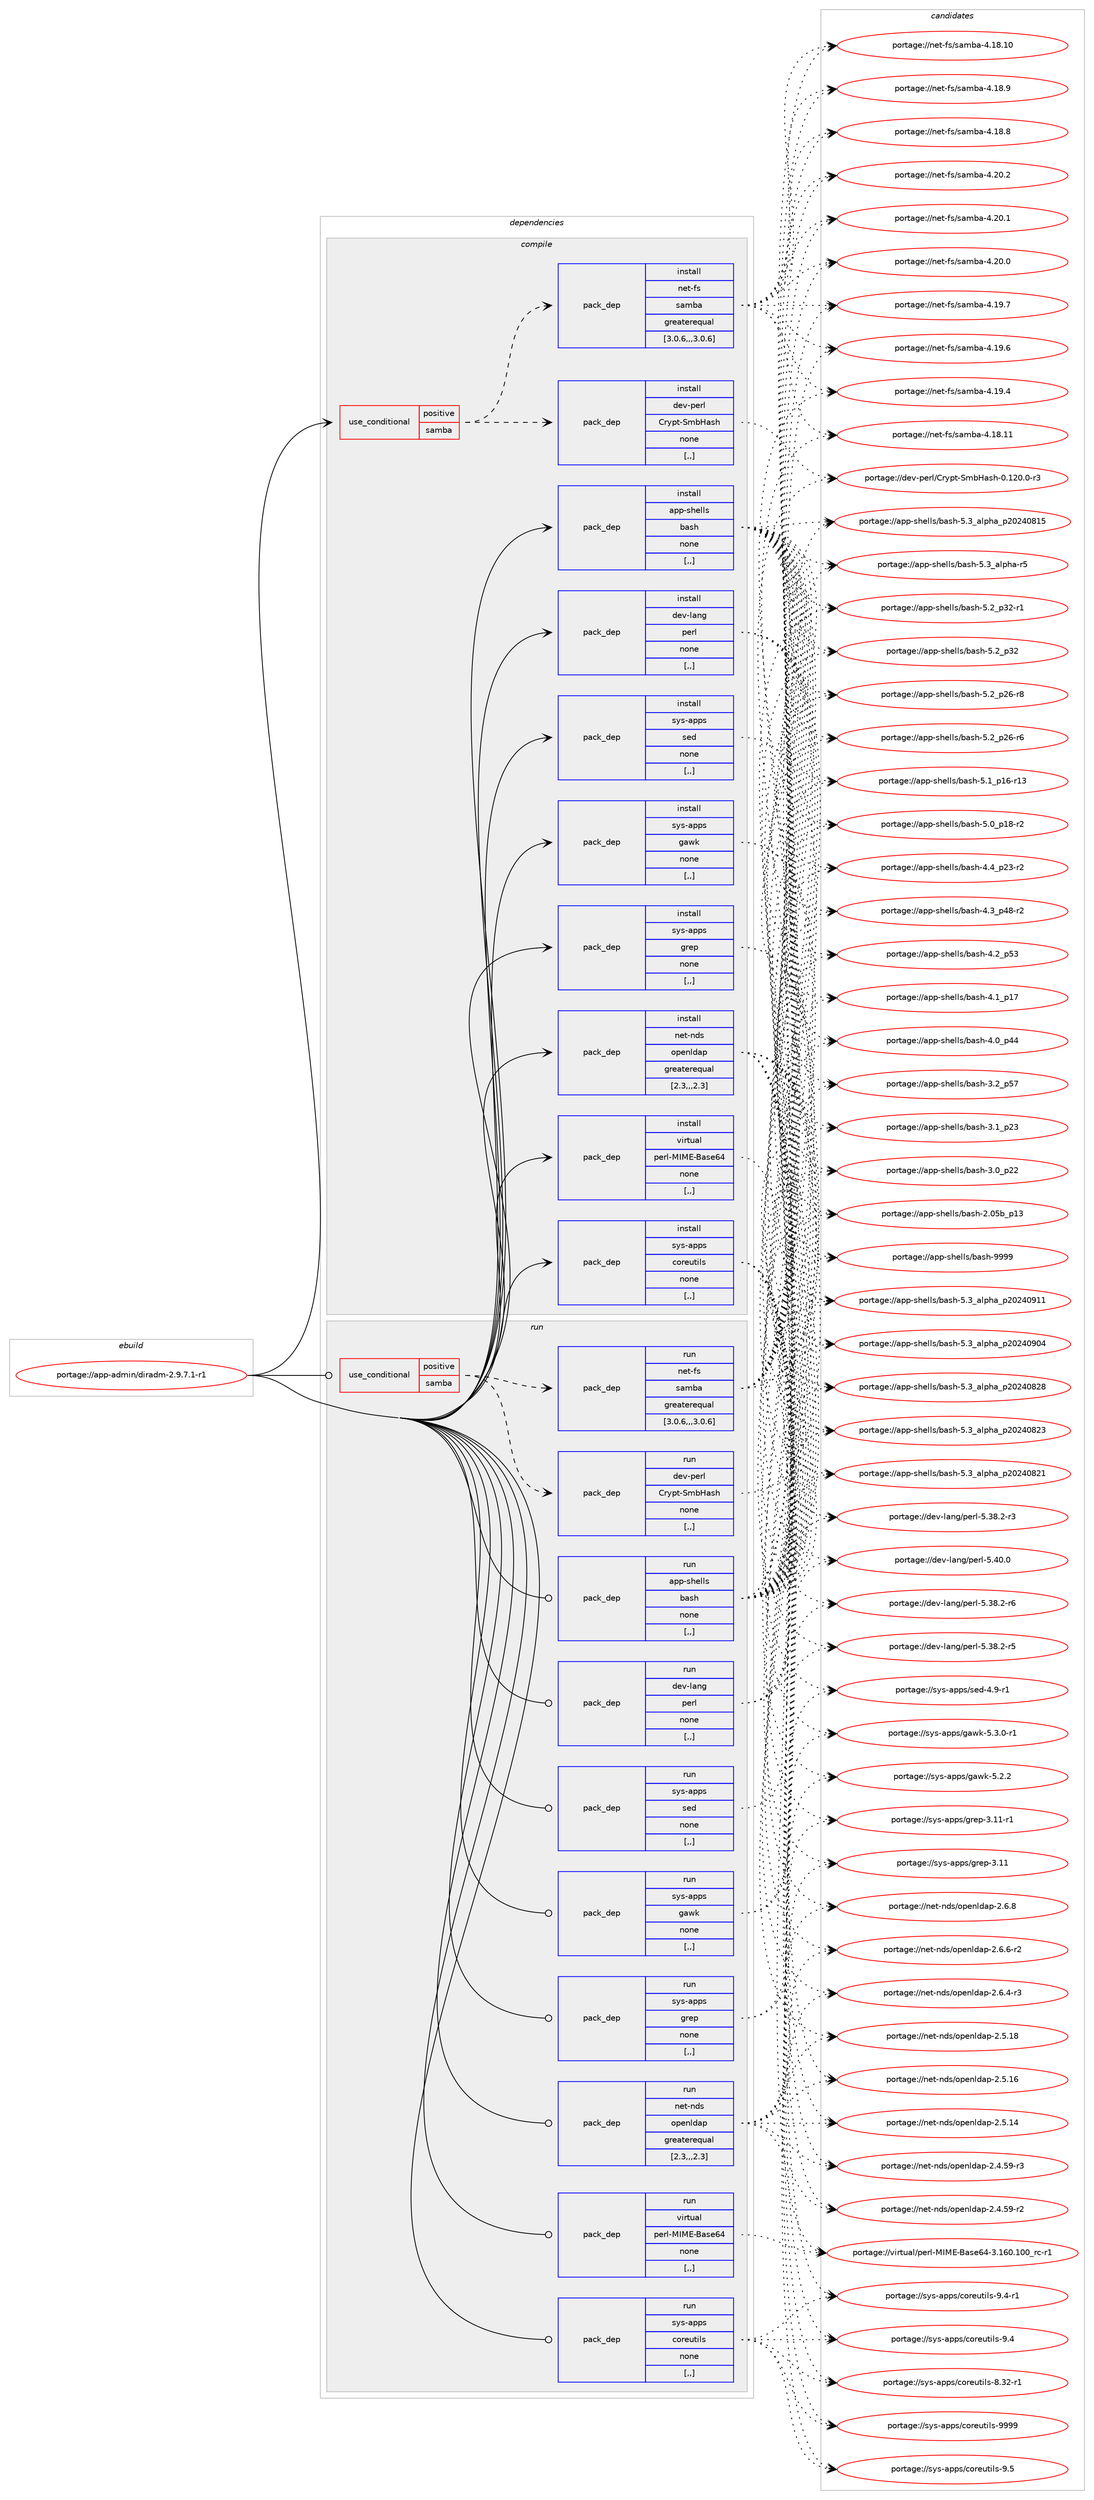 digraph prolog {

# *************
# Graph options
# *************

newrank=true;
concentrate=true;
compound=true;
graph [rankdir=LR,fontname=Helvetica,fontsize=10,ranksep=1.5];#, ranksep=2.5, nodesep=0.2];
edge  [arrowhead=vee];
node  [fontname=Helvetica,fontsize=10];

# **********
# The ebuild
# **********

subgraph cluster_leftcol {
color=gray;
label=<<i>ebuild</i>>;
id [label="portage://app-admin/diradm-2.9.7.1-r1", color=red, width=4, href="../app-admin/diradm-2.9.7.1-r1.svg"];
}

# ****************
# The dependencies
# ****************

subgraph cluster_midcol {
color=gray;
label=<<i>dependencies</i>>;
subgraph cluster_compile {
fillcolor="#eeeeee";
style=filled;
label=<<i>compile</i>>;
subgraph cond130279 {
dependency495891 [label=<<TABLE BORDER="0" CELLBORDER="1" CELLSPACING="0" CELLPADDING="4"><TR><TD ROWSPAN="3" CELLPADDING="10">use_conditional</TD></TR><TR><TD>positive</TD></TR><TR><TD>samba</TD></TR></TABLE>>, shape=none, color=red];
subgraph pack362007 {
dependency495892 [label=<<TABLE BORDER="0" CELLBORDER="1" CELLSPACING="0" CELLPADDING="4" WIDTH="220"><TR><TD ROWSPAN="6" CELLPADDING="30">pack_dep</TD></TR><TR><TD WIDTH="110">install</TD></TR><TR><TD>dev-perl</TD></TR><TR><TD>Crypt-SmbHash</TD></TR><TR><TD>none</TD></TR><TR><TD>[,,]</TD></TR></TABLE>>, shape=none, color=blue];
}
dependency495891:e -> dependency495892:w [weight=20,style="dashed",arrowhead="vee"];
subgraph pack362008 {
dependency495893 [label=<<TABLE BORDER="0" CELLBORDER="1" CELLSPACING="0" CELLPADDING="4" WIDTH="220"><TR><TD ROWSPAN="6" CELLPADDING="30">pack_dep</TD></TR><TR><TD WIDTH="110">install</TD></TR><TR><TD>net-fs</TD></TR><TR><TD>samba</TD></TR><TR><TD>greaterequal</TD></TR><TR><TD>[3.0.6,,,3.0.6]</TD></TR></TABLE>>, shape=none, color=blue];
}
dependency495891:e -> dependency495893:w [weight=20,style="dashed",arrowhead="vee"];
}
id:e -> dependency495891:w [weight=20,style="solid",arrowhead="vee"];
subgraph pack362009 {
dependency495894 [label=<<TABLE BORDER="0" CELLBORDER="1" CELLSPACING="0" CELLPADDING="4" WIDTH="220"><TR><TD ROWSPAN="6" CELLPADDING="30">pack_dep</TD></TR><TR><TD WIDTH="110">install</TD></TR><TR><TD>app-shells</TD></TR><TR><TD>bash</TD></TR><TR><TD>none</TD></TR><TR><TD>[,,]</TD></TR></TABLE>>, shape=none, color=blue];
}
id:e -> dependency495894:w [weight=20,style="solid",arrowhead="vee"];
subgraph pack362010 {
dependency495895 [label=<<TABLE BORDER="0" CELLBORDER="1" CELLSPACING="0" CELLPADDING="4" WIDTH="220"><TR><TD ROWSPAN="6" CELLPADDING="30">pack_dep</TD></TR><TR><TD WIDTH="110">install</TD></TR><TR><TD>dev-lang</TD></TR><TR><TD>perl</TD></TR><TR><TD>none</TD></TR><TR><TD>[,,]</TD></TR></TABLE>>, shape=none, color=blue];
}
id:e -> dependency495895:w [weight=20,style="solid",arrowhead="vee"];
subgraph pack362011 {
dependency495896 [label=<<TABLE BORDER="0" CELLBORDER="1" CELLSPACING="0" CELLPADDING="4" WIDTH="220"><TR><TD ROWSPAN="6" CELLPADDING="30">pack_dep</TD></TR><TR><TD WIDTH="110">install</TD></TR><TR><TD>net-nds</TD></TR><TR><TD>openldap</TD></TR><TR><TD>greaterequal</TD></TR><TR><TD>[2.3,,,2.3]</TD></TR></TABLE>>, shape=none, color=blue];
}
id:e -> dependency495896:w [weight=20,style="solid",arrowhead="vee"];
subgraph pack362012 {
dependency495897 [label=<<TABLE BORDER="0" CELLBORDER="1" CELLSPACING="0" CELLPADDING="4" WIDTH="220"><TR><TD ROWSPAN="6" CELLPADDING="30">pack_dep</TD></TR><TR><TD WIDTH="110">install</TD></TR><TR><TD>sys-apps</TD></TR><TR><TD>coreutils</TD></TR><TR><TD>none</TD></TR><TR><TD>[,,]</TD></TR></TABLE>>, shape=none, color=blue];
}
id:e -> dependency495897:w [weight=20,style="solid",arrowhead="vee"];
subgraph pack362013 {
dependency495898 [label=<<TABLE BORDER="0" CELLBORDER="1" CELLSPACING="0" CELLPADDING="4" WIDTH="220"><TR><TD ROWSPAN="6" CELLPADDING="30">pack_dep</TD></TR><TR><TD WIDTH="110">install</TD></TR><TR><TD>sys-apps</TD></TR><TR><TD>gawk</TD></TR><TR><TD>none</TD></TR><TR><TD>[,,]</TD></TR></TABLE>>, shape=none, color=blue];
}
id:e -> dependency495898:w [weight=20,style="solid",arrowhead="vee"];
subgraph pack362014 {
dependency495899 [label=<<TABLE BORDER="0" CELLBORDER="1" CELLSPACING="0" CELLPADDING="4" WIDTH="220"><TR><TD ROWSPAN="6" CELLPADDING="30">pack_dep</TD></TR><TR><TD WIDTH="110">install</TD></TR><TR><TD>sys-apps</TD></TR><TR><TD>grep</TD></TR><TR><TD>none</TD></TR><TR><TD>[,,]</TD></TR></TABLE>>, shape=none, color=blue];
}
id:e -> dependency495899:w [weight=20,style="solid",arrowhead="vee"];
subgraph pack362015 {
dependency495900 [label=<<TABLE BORDER="0" CELLBORDER="1" CELLSPACING="0" CELLPADDING="4" WIDTH="220"><TR><TD ROWSPAN="6" CELLPADDING="30">pack_dep</TD></TR><TR><TD WIDTH="110">install</TD></TR><TR><TD>sys-apps</TD></TR><TR><TD>sed</TD></TR><TR><TD>none</TD></TR><TR><TD>[,,]</TD></TR></TABLE>>, shape=none, color=blue];
}
id:e -> dependency495900:w [weight=20,style="solid",arrowhead="vee"];
subgraph pack362016 {
dependency495901 [label=<<TABLE BORDER="0" CELLBORDER="1" CELLSPACING="0" CELLPADDING="4" WIDTH="220"><TR><TD ROWSPAN="6" CELLPADDING="30">pack_dep</TD></TR><TR><TD WIDTH="110">install</TD></TR><TR><TD>virtual</TD></TR><TR><TD>perl-MIME-Base64</TD></TR><TR><TD>none</TD></TR><TR><TD>[,,]</TD></TR></TABLE>>, shape=none, color=blue];
}
id:e -> dependency495901:w [weight=20,style="solid",arrowhead="vee"];
}
subgraph cluster_compileandrun {
fillcolor="#eeeeee";
style=filled;
label=<<i>compile and run</i>>;
}
subgraph cluster_run {
fillcolor="#eeeeee";
style=filled;
label=<<i>run</i>>;
subgraph cond130280 {
dependency495902 [label=<<TABLE BORDER="0" CELLBORDER="1" CELLSPACING="0" CELLPADDING="4"><TR><TD ROWSPAN="3" CELLPADDING="10">use_conditional</TD></TR><TR><TD>positive</TD></TR><TR><TD>samba</TD></TR></TABLE>>, shape=none, color=red];
subgraph pack362017 {
dependency495903 [label=<<TABLE BORDER="0" CELLBORDER="1" CELLSPACING="0" CELLPADDING="4" WIDTH="220"><TR><TD ROWSPAN="6" CELLPADDING="30">pack_dep</TD></TR><TR><TD WIDTH="110">run</TD></TR><TR><TD>dev-perl</TD></TR><TR><TD>Crypt-SmbHash</TD></TR><TR><TD>none</TD></TR><TR><TD>[,,]</TD></TR></TABLE>>, shape=none, color=blue];
}
dependency495902:e -> dependency495903:w [weight=20,style="dashed",arrowhead="vee"];
subgraph pack362018 {
dependency495904 [label=<<TABLE BORDER="0" CELLBORDER="1" CELLSPACING="0" CELLPADDING="4" WIDTH="220"><TR><TD ROWSPAN="6" CELLPADDING="30">pack_dep</TD></TR><TR><TD WIDTH="110">run</TD></TR><TR><TD>net-fs</TD></TR><TR><TD>samba</TD></TR><TR><TD>greaterequal</TD></TR><TR><TD>[3.0.6,,,3.0.6]</TD></TR></TABLE>>, shape=none, color=blue];
}
dependency495902:e -> dependency495904:w [weight=20,style="dashed",arrowhead="vee"];
}
id:e -> dependency495902:w [weight=20,style="solid",arrowhead="odot"];
subgraph pack362019 {
dependency495905 [label=<<TABLE BORDER="0" CELLBORDER="1" CELLSPACING="0" CELLPADDING="4" WIDTH="220"><TR><TD ROWSPAN="6" CELLPADDING="30">pack_dep</TD></TR><TR><TD WIDTH="110">run</TD></TR><TR><TD>app-shells</TD></TR><TR><TD>bash</TD></TR><TR><TD>none</TD></TR><TR><TD>[,,]</TD></TR></TABLE>>, shape=none, color=blue];
}
id:e -> dependency495905:w [weight=20,style="solid",arrowhead="odot"];
subgraph pack362020 {
dependency495906 [label=<<TABLE BORDER="0" CELLBORDER="1" CELLSPACING="0" CELLPADDING="4" WIDTH="220"><TR><TD ROWSPAN="6" CELLPADDING="30">pack_dep</TD></TR><TR><TD WIDTH="110">run</TD></TR><TR><TD>dev-lang</TD></TR><TR><TD>perl</TD></TR><TR><TD>none</TD></TR><TR><TD>[,,]</TD></TR></TABLE>>, shape=none, color=blue];
}
id:e -> dependency495906:w [weight=20,style="solid",arrowhead="odot"];
subgraph pack362021 {
dependency495907 [label=<<TABLE BORDER="0" CELLBORDER="1" CELLSPACING="0" CELLPADDING="4" WIDTH="220"><TR><TD ROWSPAN="6" CELLPADDING="30">pack_dep</TD></TR><TR><TD WIDTH="110">run</TD></TR><TR><TD>net-nds</TD></TR><TR><TD>openldap</TD></TR><TR><TD>greaterequal</TD></TR><TR><TD>[2.3,,,2.3]</TD></TR></TABLE>>, shape=none, color=blue];
}
id:e -> dependency495907:w [weight=20,style="solid",arrowhead="odot"];
subgraph pack362022 {
dependency495908 [label=<<TABLE BORDER="0" CELLBORDER="1" CELLSPACING="0" CELLPADDING="4" WIDTH="220"><TR><TD ROWSPAN="6" CELLPADDING="30">pack_dep</TD></TR><TR><TD WIDTH="110">run</TD></TR><TR><TD>sys-apps</TD></TR><TR><TD>coreutils</TD></TR><TR><TD>none</TD></TR><TR><TD>[,,]</TD></TR></TABLE>>, shape=none, color=blue];
}
id:e -> dependency495908:w [weight=20,style="solid",arrowhead="odot"];
subgraph pack362023 {
dependency495909 [label=<<TABLE BORDER="0" CELLBORDER="1" CELLSPACING="0" CELLPADDING="4" WIDTH="220"><TR><TD ROWSPAN="6" CELLPADDING="30">pack_dep</TD></TR><TR><TD WIDTH="110">run</TD></TR><TR><TD>sys-apps</TD></TR><TR><TD>gawk</TD></TR><TR><TD>none</TD></TR><TR><TD>[,,]</TD></TR></TABLE>>, shape=none, color=blue];
}
id:e -> dependency495909:w [weight=20,style="solid",arrowhead="odot"];
subgraph pack362024 {
dependency495910 [label=<<TABLE BORDER="0" CELLBORDER="1" CELLSPACING="0" CELLPADDING="4" WIDTH="220"><TR><TD ROWSPAN="6" CELLPADDING="30">pack_dep</TD></TR><TR><TD WIDTH="110">run</TD></TR><TR><TD>sys-apps</TD></TR><TR><TD>grep</TD></TR><TR><TD>none</TD></TR><TR><TD>[,,]</TD></TR></TABLE>>, shape=none, color=blue];
}
id:e -> dependency495910:w [weight=20,style="solid",arrowhead="odot"];
subgraph pack362025 {
dependency495911 [label=<<TABLE BORDER="0" CELLBORDER="1" CELLSPACING="0" CELLPADDING="4" WIDTH="220"><TR><TD ROWSPAN="6" CELLPADDING="30">pack_dep</TD></TR><TR><TD WIDTH="110">run</TD></TR><TR><TD>sys-apps</TD></TR><TR><TD>sed</TD></TR><TR><TD>none</TD></TR><TR><TD>[,,]</TD></TR></TABLE>>, shape=none, color=blue];
}
id:e -> dependency495911:w [weight=20,style="solid",arrowhead="odot"];
subgraph pack362026 {
dependency495912 [label=<<TABLE BORDER="0" CELLBORDER="1" CELLSPACING="0" CELLPADDING="4" WIDTH="220"><TR><TD ROWSPAN="6" CELLPADDING="30">pack_dep</TD></TR><TR><TD WIDTH="110">run</TD></TR><TR><TD>virtual</TD></TR><TR><TD>perl-MIME-Base64</TD></TR><TR><TD>none</TD></TR><TR><TD>[,,]</TD></TR></TABLE>>, shape=none, color=blue];
}
id:e -> dependency495912:w [weight=20,style="solid",arrowhead="odot"];
}
}

# **************
# The candidates
# **************

subgraph cluster_choices {
rank=same;
color=gray;
label=<<i>candidates</i>>;

subgraph choice362007 {
color=black;
nodesep=1;
choice100101118451121011141084767114121112116458310998729711510445484649504846484511451 [label="portage://dev-perl/Crypt-SmbHash-0.120.0-r3", color=red, width=4,href="../dev-perl/Crypt-SmbHash-0.120.0-r3.svg"];
dependency495892:e -> choice100101118451121011141084767114121112116458310998729711510445484649504846484511451:w [style=dotted,weight="100"];
}
subgraph choice362008 {
color=black;
nodesep=1;
choice110101116451021154711597109989745524650484650 [label="portage://net-fs/samba-4.20.2", color=red, width=4,href="../net-fs/samba-4.20.2.svg"];
choice110101116451021154711597109989745524650484649 [label="portage://net-fs/samba-4.20.1", color=red, width=4,href="../net-fs/samba-4.20.1.svg"];
choice110101116451021154711597109989745524650484648 [label="portage://net-fs/samba-4.20.0", color=red, width=4,href="../net-fs/samba-4.20.0.svg"];
choice110101116451021154711597109989745524649574655 [label="portage://net-fs/samba-4.19.7", color=red, width=4,href="../net-fs/samba-4.19.7.svg"];
choice110101116451021154711597109989745524649574654 [label="portage://net-fs/samba-4.19.6", color=red, width=4,href="../net-fs/samba-4.19.6.svg"];
choice110101116451021154711597109989745524649574652 [label="portage://net-fs/samba-4.19.4", color=red, width=4,href="../net-fs/samba-4.19.4.svg"];
choice11010111645102115471159710998974552464956464949 [label="portage://net-fs/samba-4.18.11", color=red, width=4,href="../net-fs/samba-4.18.11.svg"];
choice11010111645102115471159710998974552464956464948 [label="portage://net-fs/samba-4.18.10", color=red, width=4,href="../net-fs/samba-4.18.10.svg"];
choice110101116451021154711597109989745524649564657 [label="portage://net-fs/samba-4.18.9", color=red, width=4,href="../net-fs/samba-4.18.9.svg"];
choice110101116451021154711597109989745524649564656 [label="portage://net-fs/samba-4.18.8", color=red, width=4,href="../net-fs/samba-4.18.8.svg"];
dependency495893:e -> choice110101116451021154711597109989745524650484650:w [style=dotted,weight="100"];
dependency495893:e -> choice110101116451021154711597109989745524650484649:w [style=dotted,weight="100"];
dependency495893:e -> choice110101116451021154711597109989745524650484648:w [style=dotted,weight="100"];
dependency495893:e -> choice110101116451021154711597109989745524649574655:w [style=dotted,weight="100"];
dependency495893:e -> choice110101116451021154711597109989745524649574654:w [style=dotted,weight="100"];
dependency495893:e -> choice110101116451021154711597109989745524649574652:w [style=dotted,weight="100"];
dependency495893:e -> choice11010111645102115471159710998974552464956464949:w [style=dotted,weight="100"];
dependency495893:e -> choice11010111645102115471159710998974552464956464948:w [style=dotted,weight="100"];
dependency495893:e -> choice110101116451021154711597109989745524649564657:w [style=dotted,weight="100"];
dependency495893:e -> choice110101116451021154711597109989745524649564656:w [style=dotted,weight="100"];
}
subgraph choice362009 {
color=black;
nodesep=1;
choice97112112451151041011081081154798971151044557575757 [label="portage://app-shells/bash-9999", color=red, width=4,href="../app-shells/bash-9999.svg"];
choice971121124511510410110810811547989711510445534651959710811210497951125048505248574949 [label="portage://app-shells/bash-5.3_alpha_p20240911", color=red, width=4,href="../app-shells/bash-5.3_alpha_p20240911.svg"];
choice971121124511510410110810811547989711510445534651959710811210497951125048505248574852 [label="portage://app-shells/bash-5.3_alpha_p20240904", color=red, width=4,href="../app-shells/bash-5.3_alpha_p20240904.svg"];
choice971121124511510410110810811547989711510445534651959710811210497951125048505248565056 [label="portage://app-shells/bash-5.3_alpha_p20240828", color=red, width=4,href="../app-shells/bash-5.3_alpha_p20240828.svg"];
choice971121124511510410110810811547989711510445534651959710811210497951125048505248565051 [label="portage://app-shells/bash-5.3_alpha_p20240823", color=red, width=4,href="../app-shells/bash-5.3_alpha_p20240823.svg"];
choice971121124511510410110810811547989711510445534651959710811210497951125048505248565049 [label="portage://app-shells/bash-5.3_alpha_p20240821", color=red, width=4,href="../app-shells/bash-5.3_alpha_p20240821.svg"];
choice971121124511510410110810811547989711510445534651959710811210497951125048505248564953 [label="portage://app-shells/bash-5.3_alpha_p20240815", color=red, width=4,href="../app-shells/bash-5.3_alpha_p20240815.svg"];
choice9711211245115104101108108115479897115104455346519597108112104974511453 [label="portage://app-shells/bash-5.3_alpha-r5", color=red, width=4,href="../app-shells/bash-5.3_alpha-r5.svg"];
choice9711211245115104101108108115479897115104455346509511251504511449 [label="portage://app-shells/bash-5.2_p32-r1", color=red, width=4,href="../app-shells/bash-5.2_p32-r1.svg"];
choice971121124511510410110810811547989711510445534650951125150 [label="portage://app-shells/bash-5.2_p32", color=red, width=4,href="../app-shells/bash-5.2_p32.svg"];
choice9711211245115104101108108115479897115104455346509511250544511456 [label="portage://app-shells/bash-5.2_p26-r8", color=red, width=4,href="../app-shells/bash-5.2_p26-r8.svg"];
choice9711211245115104101108108115479897115104455346509511250544511454 [label="portage://app-shells/bash-5.2_p26-r6", color=red, width=4,href="../app-shells/bash-5.2_p26-r6.svg"];
choice971121124511510410110810811547989711510445534649951124954451144951 [label="portage://app-shells/bash-5.1_p16-r13", color=red, width=4,href="../app-shells/bash-5.1_p16-r13.svg"];
choice9711211245115104101108108115479897115104455346489511249564511450 [label="portage://app-shells/bash-5.0_p18-r2", color=red, width=4,href="../app-shells/bash-5.0_p18-r2.svg"];
choice9711211245115104101108108115479897115104455246529511250514511450 [label="portage://app-shells/bash-4.4_p23-r2", color=red, width=4,href="../app-shells/bash-4.4_p23-r2.svg"];
choice9711211245115104101108108115479897115104455246519511252564511450 [label="portage://app-shells/bash-4.3_p48-r2", color=red, width=4,href="../app-shells/bash-4.3_p48-r2.svg"];
choice971121124511510410110810811547989711510445524650951125351 [label="portage://app-shells/bash-4.2_p53", color=red, width=4,href="../app-shells/bash-4.2_p53.svg"];
choice971121124511510410110810811547989711510445524649951124955 [label="portage://app-shells/bash-4.1_p17", color=red, width=4,href="../app-shells/bash-4.1_p17.svg"];
choice971121124511510410110810811547989711510445524648951125252 [label="portage://app-shells/bash-4.0_p44", color=red, width=4,href="../app-shells/bash-4.0_p44.svg"];
choice971121124511510410110810811547989711510445514650951125355 [label="portage://app-shells/bash-3.2_p57", color=red, width=4,href="../app-shells/bash-3.2_p57.svg"];
choice971121124511510410110810811547989711510445514649951125051 [label="portage://app-shells/bash-3.1_p23", color=red, width=4,href="../app-shells/bash-3.1_p23.svg"];
choice971121124511510410110810811547989711510445514648951125050 [label="portage://app-shells/bash-3.0_p22", color=red, width=4,href="../app-shells/bash-3.0_p22.svg"];
choice9711211245115104101108108115479897115104455046485398951124951 [label="portage://app-shells/bash-2.05b_p13", color=red, width=4,href="../app-shells/bash-2.05b_p13.svg"];
dependency495894:e -> choice97112112451151041011081081154798971151044557575757:w [style=dotted,weight="100"];
dependency495894:e -> choice971121124511510410110810811547989711510445534651959710811210497951125048505248574949:w [style=dotted,weight="100"];
dependency495894:e -> choice971121124511510410110810811547989711510445534651959710811210497951125048505248574852:w [style=dotted,weight="100"];
dependency495894:e -> choice971121124511510410110810811547989711510445534651959710811210497951125048505248565056:w [style=dotted,weight="100"];
dependency495894:e -> choice971121124511510410110810811547989711510445534651959710811210497951125048505248565051:w [style=dotted,weight="100"];
dependency495894:e -> choice971121124511510410110810811547989711510445534651959710811210497951125048505248565049:w [style=dotted,weight="100"];
dependency495894:e -> choice971121124511510410110810811547989711510445534651959710811210497951125048505248564953:w [style=dotted,weight="100"];
dependency495894:e -> choice9711211245115104101108108115479897115104455346519597108112104974511453:w [style=dotted,weight="100"];
dependency495894:e -> choice9711211245115104101108108115479897115104455346509511251504511449:w [style=dotted,weight="100"];
dependency495894:e -> choice971121124511510410110810811547989711510445534650951125150:w [style=dotted,weight="100"];
dependency495894:e -> choice9711211245115104101108108115479897115104455346509511250544511456:w [style=dotted,weight="100"];
dependency495894:e -> choice9711211245115104101108108115479897115104455346509511250544511454:w [style=dotted,weight="100"];
dependency495894:e -> choice971121124511510410110810811547989711510445534649951124954451144951:w [style=dotted,weight="100"];
dependency495894:e -> choice9711211245115104101108108115479897115104455346489511249564511450:w [style=dotted,weight="100"];
dependency495894:e -> choice9711211245115104101108108115479897115104455246529511250514511450:w [style=dotted,weight="100"];
dependency495894:e -> choice9711211245115104101108108115479897115104455246519511252564511450:w [style=dotted,weight="100"];
dependency495894:e -> choice971121124511510410110810811547989711510445524650951125351:w [style=dotted,weight="100"];
dependency495894:e -> choice971121124511510410110810811547989711510445524649951124955:w [style=dotted,weight="100"];
dependency495894:e -> choice971121124511510410110810811547989711510445524648951125252:w [style=dotted,weight="100"];
dependency495894:e -> choice971121124511510410110810811547989711510445514650951125355:w [style=dotted,weight="100"];
dependency495894:e -> choice971121124511510410110810811547989711510445514649951125051:w [style=dotted,weight="100"];
dependency495894:e -> choice971121124511510410110810811547989711510445514648951125050:w [style=dotted,weight="100"];
dependency495894:e -> choice9711211245115104101108108115479897115104455046485398951124951:w [style=dotted,weight="100"];
}
subgraph choice362010 {
color=black;
nodesep=1;
choice10010111845108971101034711210111410845534652484648 [label="portage://dev-lang/perl-5.40.0", color=red, width=4,href="../dev-lang/perl-5.40.0.svg"];
choice100101118451089711010347112101114108455346515646504511454 [label="portage://dev-lang/perl-5.38.2-r6", color=red, width=4,href="../dev-lang/perl-5.38.2-r6.svg"];
choice100101118451089711010347112101114108455346515646504511453 [label="portage://dev-lang/perl-5.38.2-r5", color=red, width=4,href="../dev-lang/perl-5.38.2-r5.svg"];
choice100101118451089711010347112101114108455346515646504511451 [label="portage://dev-lang/perl-5.38.2-r3", color=red, width=4,href="../dev-lang/perl-5.38.2-r3.svg"];
dependency495895:e -> choice10010111845108971101034711210111410845534652484648:w [style=dotted,weight="100"];
dependency495895:e -> choice100101118451089711010347112101114108455346515646504511454:w [style=dotted,weight="100"];
dependency495895:e -> choice100101118451089711010347112101114108455346515646504511453:w [style=dotted,weight="100"];
dependency495895:e -> choice100101118451089711010347112101114108455346515646504511451:w [style=dotted,weight="100"];
}
subgraph choice362011 {
color=black;
nodesep=1;
choice110101116451101001154711111210111010810097112455046544656 [label="portage://net-nds/openldap-2.6.8", color=red, width=4,href="../net-nds/openldap-2.6.8.svg"];
choice1101011164511010011547111112101110108100971124550465446544511450 [label="portage://net-nds/openldap-2.6.6-r2", color=red, width=4,href="../net-nds/openldap-2.6.6-r2.svg"];
choice1101011164511010011547111112101110108100971124550465446524511451 [label="portage://net-nds/openldap-2.6.4-r3", color=red, width=4,href="../net-nds/openldap-2.6.4-r3.svg"];
choice11010111645110100115471111121011101081009711245504653464956 [label="portage://net-nds/openldap-2.5.18", color=red, width=4,href="../net-nds/openldap-2.5.18.svg"];
choice11010111645110100115471111121011101081009711245504653464954 [label="portage://net-nds/openldap-2.5.16", color=red, width=4,href="../net-nds/openldap-2.5.16.svg"];
choice11010111645110100115471111121011101081009711245504653464952 [label="portage://net-nds/openldap-2.5.14", color=red, width=4,href="../net-nds/openldap-2.5.14.svg"];
choice110101116451101001154711111210111010810097112455046524653574511451 [label="portage://net-nds/openldap-2.4.59-r3", color=red, width=4,href="../net-nds/openldap-2.4.59-r3.svg"];
choice110101116451101001154711111210111010810097112455046524653574511450 [label="portage://net-nds/openldap-2.4.59-r2", color=red, width=4,href="../net-nds/openldap-2.4.59-r2.svg"];
dependency495896:e -> choice110101116451101001154711111210111010810097112455046544656:w [style=dotted,weight="100"];
dependency495896:e -> choice1101011164511010011547111112101110108100971124550465446544511450:w [style=dotted,weight="100"];
dependency495896:e -> choice1101011164511010011547111112101110108100971124550465446524511451:w [style=dotted,weight="100"];
dependency495896:e -> choice11010111645110100115471111121011101081009711245504653464956:w [style=dotted,weight="100"];
dependency495896:e -> choice11010111645110100115471111121011101081009711245504653464954:w [style=dotted,weight="100"];
dependency495896:e -> choice11010111645110100115471111121011101081009711245504653464952:w [style=dotted,weight="100"];
dependency495896:e -> choice110101116451101001154711111210111010810097112455046524653574511451:w [style=dotted,weight="100"];
dependency495896:e -> choice110101116451101001154711111210111010810097112455046524653574511450:w [style=dotted,weight="100"];
}
subgraph choice362012 {
color=black;
nodesep=1;
choice115121115459711211211547991111141011171161051081154557575757 [label="portage://sys-apps/coreutils-9999", color=red, width=4,href="../sys-apps/coreutils-9999.svg"];
choice1151211154597112112115479911111410111711610510811545574653 [label="portage://sys-apps/coreutils-9.5", color=red, width=4,href="../sys-apps/coreutils-9.5.svg"];
choice11512111545971121121154799111114101117116105108115455746524511449 [label="portage://sys-apps/coreutils-9.4-r1", color=red, width=4,href="../sys-apps/coreutils-9.4-r1.svg"];
choice1151211154597112112115479911111410111711610510811545574652 [label="portage://sys-apps/coreutils-9.4", color=red, width=4,href="../sys-apps/coreutils-9.4.svg"];
choice1151211154597112112115479911111410111711610510811545564651504511449 [label="portage://sys-apps/coreutils-8.32-r1", color=red, width=4,href="../sys-apps/coreutils-8.32-r1.svg"];
dependency495897:e -> choice115121115459711211211547991111141011171161051081154557575757:w [style=dotted,weight="100"];
dependency495897:e -> choice1151211154597112112115479911111410111711610510811545574653:w [style=dotted,weight="100"];
dependency495897:e -> choice11512111545971121121154799111114101117116105108115455746524511449:w [style=dotted,weight="100"];
dependency495897:e -> choice1151211154597112112115479911111410111711610510811545574652:w [style=dotted,weight="100"];
dependency495897:e -> choice1151211154597112112115479911111410111711610510811545564651504511449:w [style=dotted,weight="100"];
}
subgraph choice362013 {
color=black;
nodesep=1;
choice115121115459711211211547103971191074553465146484511449 [label="portage://sys-apps/gawk-5.3.0-r1", color=red, width=4,href="../sys-apps/gawk-5.3.0-r1.svg"];
choice11512111545971121121154710397119107455346504650 [label="portage://sys-apps/gawk-5.2.2", color=red, width=4,href="../sys-apps/gawk-5.2.2.svg"];
dependency495898:e -> choice115121115459711211211547103971191074553465146484511449:w [style=dotted,weight="100"];
dependency495898:e -> choice11512111545971121121154710397119107455346504650:w [style=dotted,weight="100"];
}
subgraph choice362014 {
color=black;
nodesep=1;
choice11512111545971121121154710311410111245514649494511449 [label="portage://sys-apps/grep-3.11-r1", color=red, width=4,href="../sys-apps/grep-3.11-r1.svg"];
choice1151211154597112112115471031141011124551464949 [label="portage://sys-apps/grep-3.11", color=red, width=4,href="../sys-apps/grep-3.11.svg"];
dependency495899:e -> choice11512111545971121121154710311410111245514649494511449:w [style=dotted,weight="100"];
dependency495899:e -> choice1151211154597112112115471031141011124551464949:w [style=dotted,weight="100"];
}
subgraph choice362015 {
color=black;
nodesep=1;
choice115121115459711211211547115101100455246574511449 [label="portage://sys-apps/sed-4.9-r1", color=red, width=4,href="../sys-apps/sed-4.9-r1.svg"];
dependency495900:e -> choice115121115459711211211547115101100455246574511449:w [style=dotted,weight="100"];
}
subgraph choice362016 {
color=black;
nodesep=1;
choice1181051141161179710847112101114108457773776945669711510154524551464954484649484895114994511449 [label="portage://virtual/perl-MIME-Base64-3.160.100_rc-r1", color=red, width=4,href="../virtual/perl-MIME-Base64-3.160.100_rc-r1.svg"];
dependency495901:e -> choice1181051141161179710847112101114108457773776945669711510154524551464954484649484895114994511449:w [style=dotted,weight="100"];
}
subgraph choice362017 {
color=black;
nodesep=1;
choice100101118451121011141084767114121112116458310998729711510445484649504846484511451 [label="portage://dev-perl/Crypt-SmbHash-0.120.0-r3", color=red, width=4,href="../dev-perl/Crypt-SmbHash-0.120.0-r3.svg"];
dependency495903:e -> choice100101118451121011141084767114121112116458310998729711510445484649504846484511451:w [style=dotted,weight="100"];
}
subgraph choice362018 {
color=black;
nodesep=1;
choice110101116451021154711597109989745524650484650 [label="portage://net-fs/samba-4.20.2", color=red, width=4,href="../net-fs/samba-4.20.2.svg"];
choice110101116451021154711597109989745524650484649 [label="portage://net-fs/samba-4.20.1", color=red, width=4,href="../net-fs/samba-4.20.1.svg"];
choice110101116451021154711597109989745524650484648 [label="portage://net-fs/samba-4.20.0", color=red, width=4,href="../net-fs/samba-4.20.0.svg"];
choice110101116451021154711597109989745524649574655 [label="portage://net-fs/samba-4.19.7", color=red, width=4,href="../net-fs/samba-4.19.7.svg"];
choice110101116451021154711597109989745524649574654 [label="portage://net-fs/samba-4.19.6", color=red, width=4,href="../net-fs/samba-4.19.6.svg"];
choice110101116451021154711597109989745524649574652 [label="portage://net-fs/samba-4.19.4", color=red, width=4,href="../net-fs/samba-4.19.4.svg"];
choice11010111645102115471159710998974552464956464949 [label="portage://net-fs/samba-4.18.11", color=red, width=4,href="../net-fs/samba-4.18.11.svg"];
choice11010111645102115471159710998974552464956464948 [label="portage://net-fs/samba-4.18.10", color=red, width=4,href="../net-fs/samba-4.18.10.svg"];
choice110101116451021154711597109989745524649564657 [label="portage://net-fs/samba-4.18.9", color=red, width=4,href="../net-fs/samba-4.18.9.svg"];
choice110101116451021154711597109989745524649564656 [label="portage://net-fs/samba-4.18.8", color=red, width=4,href="../net-fs/samba-4.18.8.svg"];
dependency495904:e -> choice110101116451021154711597109989745524650484650:w [style=dotted,weight="100"];
dependency495904:e -> choice110101116451021154711597109989745524650484649:w [style=dotted,weight="100"];
dependency495904:e -> choice110101116451021154711597109989745524650484648:w [style=dotted,weight="100"];
dependency495904:e -> choice110101116451021154711597109989745524649574655:w [style=dotted,weight="100"];
dependency495904:e -> choice110101116451021154711597109989745524649574654:w [style=dotted,weight="100"];
dependency495904:e -> choice110101116451021154711597109989745524649574652:w [style=dotted,weight="100"];
dependency495904:e -> choice11010111645102115471159710998974552464956464949:w [style=dotted,weight="100"];
dependency495904:e -> choice11010111645102115471159710998974552464956464948:w [style=dotted,weight="100"];
dependency495904:e -> choice110101116451021154711597109989745524649564657:w [style=dotted,weight="100"];
dependency495904:e -> choice110101116451021154711597109989745524649564656:w [style=dotted,weight="100"];
}
subgraph choice362019 {
color=black;
nodesep=1;
choice97112112451151041011081081154798971151044557575757 [label="portage://app-shells/bash-9999", color=red, width=4,href="../app-shells/bash-9999.svg"];
choice971121124511510410110810811547989711510445534651959710811210497951125048505248574949 [label="portage://app-shells/bash-5.3_alpha_p20240911", color=red, width=4,href="../app-shells/bash-5.3_alpha_p20240911.svg"];
choice971121124511510410110810811547989711510445534651959710811210497951125048505248574852 [label="portage://app-shells/bash-5.3_alpha_p20240904", color=red, width=4,href="../app-shells/bash-5.3_alpha_p20240904.svg"];
choice971121124511510410110810811547989711510445534651959710811210497951125048505248565056 [label="portage://app-shells/bash-5.3_alpha_p20240828", color=red, width=4,href="../app-shells/bash-5.3_alpha_p20240828.svg"];
choice971121124511510410110810811547989711510445534651959710811210497951125048505248565051 [label="portage://app-shells/bash-5.3_alpha_p20240823", color=red, width=4,href="../app-shells/bash-5.3_alpha_p20240823.svg"];
choice971121124511510410110810811547989711510445534651959710811210497951125048505248565049 [label="portage://app-shells/bash-5.3_alpha_p20240821", color=red, width=4,href="../app-shells/bash-5.3_alpha_p20240821.svg"];
choice971121124511510410110810811547989711510445534651959710811210497951125048505248564953 [label="portage://app-shells/bash-5.3_alpha_p20240815", color=red, width=4,href="../app-shells/bash-5.3_alpha_p20240815.svg"];
choice9711211245115104101108108115479897115104455346519597108112104974511453 [label="portage://app-shells/bash-5.3_alpha-r5", color=red, width=4,href="../app-shells/bash-5.3_alpha-r5.svg"];
choice9711211245115104101108108115479897115104455346509511251504511449 [label="portage://app-shells/bash-5.2_p32-r1", color=red, width=4,href="../app-shells/bash-5.2_p32-r1.svg"];
choice971121124511510410110810811547989711510445534650951125150 [label="portage://app-shells/bash-5.2_p32", color=red, width=4,href="../app-shells/bash-5.2_p32.svg"];
choice9711211245115104101108108115479897115104455346509511250544511456 [label="portage://app-shells/bash-5.2_p26-r8", color=red, width=4,href="../app-shells/bash-5.2_p26-r8.svg"];
choice9711211245115104101108108115479897115104455346509511250544511454 [label="portage://app-shells/bash-5.2_p26-r6", color=red, width=4,href="../app-shells/bash-5.2_p26-r6.svg"];
choice971121124511510410110810811547989711510445534649951124954451144951 [label="portage://app-shells/bash-5.1_p16-r13", color=red, width=4,href="../app-shells/bash-5.1_p16-r13.svg"];
choice9711211245115104101108108115479897115104455346489511249564511450 [label="portage://app-shells/bash-5.0_p18-r2", color=red, width=4,href="../app-shells/bash-5.0_p18-r2.svg"];
choice9711211245115104101108108115479897115104455246529511250514511450 [label="portage://app-shells/bash-4.4_p23-r2", color=red, width=4,href="../app-shells/bash-4.4_p23-r2.svg"];
choice9711211245115104101108108115479897115104455246519511252564511450 [label="portage://app-shells/bash-4.3_p48-r2", color=red, width=4,href="../app-shells/bash-4.3_p48-r2.svg"];
choice971121124511510410110810811547989711510445524650951125351 [label="portage://app-shells/bash-4.2_p53", color=red, width=4,href="../app-shells/bash-4.2_p53.svg"];
choice971121124511510410110810811547989711510445524649951124955 [label="portage://app-shells/bash-4.1_p17", color=red, width=4,href="../app-shells/bash-4.1_p17.svg"];
choice971121124511510410110810811547989711510445524648951125252 [label="portage://app-shells/bash-4.0_p44", color=red, width=4,href="../app-shells/bash-4.0_p44.svg"];
choice971121124511510410110810811547989711510445514650951125355 [label="portage://app-shells/bash-3.2_p57", color=red, width=4,href="../app-shells/bash-3.2_p57.svg"];
choice971121124511510410110810811547989711510445514649951125051 [label="portage://app-shells/bash-3.1_p23", color=red, width=4,href="../app-shells/bash-3.1_p23.svg"];
choice971121124511510410110810811547989711510445514648951125050 [label="portage://app-shells/bash-3.0_p22", color=red, width=4,href="../app-shells/bash-3.0_p22.svg"];
choice9711211245115104101108108115479897115104455046485398951124951 [label="portage://app-shells/bash-2.05b_p13", color=red, width=4,href="../app-shells/bash-2.05b_p13.svg"];
dependency495905:e -> choice97112112451151041011081081154798971151044557575757:w [style=dotted,weight="100"];
dependency495905:e -> choice971121124511510410110810811547989711510445534651959710811210497951125048505248574949:w [style=dotted,weight="100"];
dependency495905:e -> choice971121124511510410110810811547989711510445534651959710811210497951125048505248574852:w [style=dotted,weight="100"];
dependency495905:e -> choice971121124511510410110810811547989711510445534651959710811210497951125048505248565056:w [style=dotted,weight="100"];
dependency495905:e -> choice971121124511510410110810811547989711510445534651959710811210497951125048505248565051:w [style=dotted,weight="100"];
dependency495905:e -> choice971121124511510410110810811547989711510445534651959710811210497951125048505248565049:w [style=dotted,weight="100"];
dependency495905:e -> choice971121124511510410110810811547989711510445534651959710811210497951125048505248564953:w [style=dotted,weight="100"];
dependency495905:e -> choice9711211245115104101108108115479897115104455346519597108112104974511453:w [style=dotted,weight="100"];
dependency495905:e -> choice9711211245115104101108108115479897115104455346509511251504511449:w [style=dotted,weight="100"];
dependency495905:e -> choice971121124511510410110810811547989711510445534650951125150:w [style=dotted,weight="100"];
dependency495905:e -> choice9711211245115104101108108115479897115104455346509511250544511456:w [style=dotted,weight="100"];
dependency495905:e -> choice9711211245115104101108108115479897115104455346509511250544511454:w [style=dotted,weight="100"];
dependency495905:e -> choice971121124511510410110810811547989711510445534649951124954451144951:w [style=dotted,weight="100"];
dependency495905:e -> choice9711211245115104101108108115479897115104455346489511249564511450:w [style=dotted,weight="100"];
dependency495905:e -> choice9711211245115104101108108115479897115104455246529511250514511450:w [style=dotted,weight="100"];
dependency495905:e -> choice9711211245115104101108108115479897115104455246519511252564511450:w [style=dotted,weight="100"];
dependency495905:e -> choice971121124511510410110810811547989711510445524650951125351:w [style=dotted,weight="100"];
dependency495905:e -> choice971121124511510410110810811547989711510445524649951124955:w [style=dotted,weight="100"];
dependency495905:e -> choice971121124511510410110810811547989711510445524648951125252:w [style=dotted,weight="100"];
dependency495905:e -> choice971121124511510410110810811547989711510445514650951125355:w [style=dotted,weight="100"];
dependency495905:e -> choice971121124511510410110810811547989711510445514649951125051:w [style=dotted,weight="100"];
dependency495905:e -> choice971121124511510410110810811547989711510445514648951125050:w [style=dotted,weight="100"];
dependency495905:e -> choice9711211245115104101108108115479897115104455046485398951124951:w [style=dotted,weight="100"];
}
subgraph choice362020 {
color=black;
nodesep=1;
choice10010111845108971101034711210111410845534652484648 [label="portage://dev-lang/perl-5.40.0", color=red, width=4,href="../dev-lang/perl-5.40.0.svg"];
choice100101118451089711010347112101114108455346515646504511454 [label="portage://dev-lang/perl-5.38.2-r6", color=red, width=4,href="../dev-lang/perl-5.38.2-r6.svg"];
choice100101118451089711010347112101114108455346515646504511453 [label="portage://dev-lang/perl-5.38.2-r5", color=red, width=4,href="../dev-lang/perl-5.38.2-r5.svg"];
choice100101118451089711010347112101114108455346515646504511451 [label="portage://dev-lang/perl-5.38.2-r3", color=red, width=4,href="../dev-lang/perl-5.38.2-r3.svg"];
dependency495906:e -> choice10010111845108971101034711210111410845534652484648:w [style=dotted,weight="100"];
dependency495906:e -> choice100101118451089711010347112101114108455346515646504511454:w [style=dotted,weight="100"];
dependency495906:e -> choice100101118451089711010347112101114108455346515646504511453:w [style=dotted,weight="100"];
dependency495906:e -> choice100101118451089711010347112101114108455346515646504511451:w [style=dotted,weight="100"];
}
subgraph choice362021 {
color=black;
nodesep=1;
choice110101116451101001154711111210111010810097112455046544656 [label="portage://net-nds/openldap-2.6.8", color=red, width=4,href="../net-nds/openldap-2.6.8.svg"];
choice1101011164511010011547111112101110108100971124550465446544511450 [label="portage://net-nds/openldap-2.6.6-r2", color=red, width=4,href="../net-nds/openldap-2.6.6-r2.svg"];
choice1101011164511010011547111112101110108100971124550465446524511451 [label="portage://net-nds/openldap-2.6.4-r3", color=red, width=4,href="../net-nds/openldap-2.6.4-r3.svg"];
choice11010111645110100115471111121011101081009711245504653464956 [label="portage://net-nds/openldap-2.5.18", color=red, width=4,href="../net-nds/openldap-2.5.18.svg"];
choice11010111645110100115471111121011101081009711245504653464954 [label="portage://net-nds/openldap-2.5.16", color=red, width=4,href="../net-nds/openldap-2.5.16.svg"];
choice11010111645110100115471111121011101081009711245504653464952 [label="portage://net-nds/openldap-2.5.14", color=red, width=4,href="../net-nds/openldap-2.5.14.svg"];
choice110101116451101001154711111210111010810097112455046524653574511451 [label="portage://net-nds/openldap-2.4.59-r3", color=red, width=4,href="../net-nds/openldap-2.4.59-r3.svg"];
choice110101116451101001154711111210111010810097112455046524653574511450 [label="portage://net-nds/openldap-2.4.59-r2", color=red, width=4,href="../net-nds/openldap-2.4.59-r2.svg"];
dependency495907:e -> choice110101116451101001154711111210111010810097112455046544656:w [style=dotted,weight="100"];
dependency495907:e -> choice1101011164511010011547111112101110108100971124550465446544511450:w [style=dotted,weight="100"];
dependency495907:e -> choice1101011164511010011547111112101110108100971124550465446524511451:w [style=dotted,weight="100"];
dependency495907:e -> choice11010111645110100115471111121011101081009711245504653464956:w [style=dotted,weight="100"];
dependency495907:e -> choice11010111645110100115471111121011101081009711245504653464954:w [style=dotted,weight="100"];
dependency495907:e -> choice11010111645110100115471111121011101081009711245504653464952:w [style=dotted,weight="100"];
dependency495907:e -> choice110101116451101001154711111210111010810097112455046524653574511451:w [style=dotted,weight="100"];
dependency495907:e -> choice110101116451101001154711111210111010810097112455046524653574511450:w [style=dotted,weight="100"];
}
subgraph choice362022 {
color=black;
nodesep=1;
choice115121115459711211211547991111141011171161051081154557575757 [label="portage://sys-apps/coreutils-9999", color=red, width=4,href="../sys-apps/coreutils-9999.svg"];
choice1151211154597112112115479911111410111711610510811545574653 [label="portage://sys-apps/coreutils-9.5", color=red, width=4,href="../sys-apps/coreutils-9.5.svg"];
choice11512111545971121121154799111114101117116105108115455746524511449 [label="portage://sys-apps/coreutils-9.4-r1", color=red, width=4,href="../sys-apps/coreutils-9.4-r1.svg"];
choice1151211154597112112115479911111410111711610510811545574652 [label="portage://sys-apps/coreutils-9.4", color=red, width=4,href="../sys-apps/coreutils-9.4.svg"];
choice1151211154597112112115479911111410111711610510811545564651504511449 [label="portage://sys-apps/coreutils-8.32-r1", color=red, width=4,href="../sys-apps/coreutils-8.32-r1.svg"];
dependency495908:e -> choice115121115459711211211547991111141011171161051081154557575757:w [style=dotted,weight="100"];
dependency495908:e -> choice1151211154597112112115479911111410111711610510811545574653:w [style=dotted,weight="100"];
dependency495908:e -> choice11512111545971121121154799111114101117116105108115455746524511449:w [style=dotted,weight="100"];
dependency495908:e -> choice1151211154597112112115479911111410111711610510811545574652:w [style=dotted,weight="100"];
dependency495908:e -> choice1151211154597112112115479911111410111711610510811545564651504511449:w [style=dotted,weight="100"];
}
subgraph choice362023 {
color=black;
nodesep=1;
choice115121115459711211211547103971191074553465146484511449 [label="portage://sys-apps/gawk-5.3.0-r1", color=red, width=4,href="../sys-apps/gawk-5.3.0-r1.svg"];
choice11512111545971121121154710397119107455346504650 [label="portage://sys-apps/gawk-5.2.2", color=red, width=4,href="../sys-apps/gawk-5.2.2.svg"];
dependency495909:e -> choice115121115459711211211547103971191074553465146484511449:w [style=dotted,weight="100"];
dependency495909:e -> choice11512111545971121121154710397119107455346504650:w [style=dotted,weight="100"];
}
subgraph choice362024 {
color=black;
nodesep=1;
choice11512111545971121121154710311410111245514649494511449 [label="portage://sys-apps/grep-3.11-r1", color=red, width=4,href="../sys-apps/grep-3.11-r1.svg"];
choice1151211154597112112115471031141011124551464949 [label="portage://sys-apps/grep-3.11", color=red, width=4,href="../sys-apps/grep-3.11.svg"];
dependency495910:e -> choice11512111545971121121154710311410111245514649494511449:w [style=dotted,weight="100"];
dependency495910:e -> choice1151211154597112112115471031141011124551464949:w [style=dotted,weight="100"];
}
subgraph choice362025 {
color=black;
nodesep=1;
choice115121115459711211211547115101100455246574511449 [label="portage://sys-apps/sed-4.9-r1", color=red, width=4,href="../sys-apps/sed-4.9-r1.svg"];
dependency495911:e -> choice115121115459711211211547115101100455246574511449:w [style=dotted,weight="100"];
}
subgraph choice362026 {
color=black;
nodesep=1;
choice1181051141161179710847112101114108457773776945669711510154524551464954484649484895114994511449 [label="portage://virtual/perl-MIME-Base64-3.160.100_rc-r1", color=red, width=4,href="../virtual/perl-MIME-Base64-3.160.100_rc-r1.svg"];
dependency495912:e -> choice1181051141161179710847112101114108457773776945669711510154524551464954484649484895114994511449:w [style=dotted,weight="100"];
}
}

}

